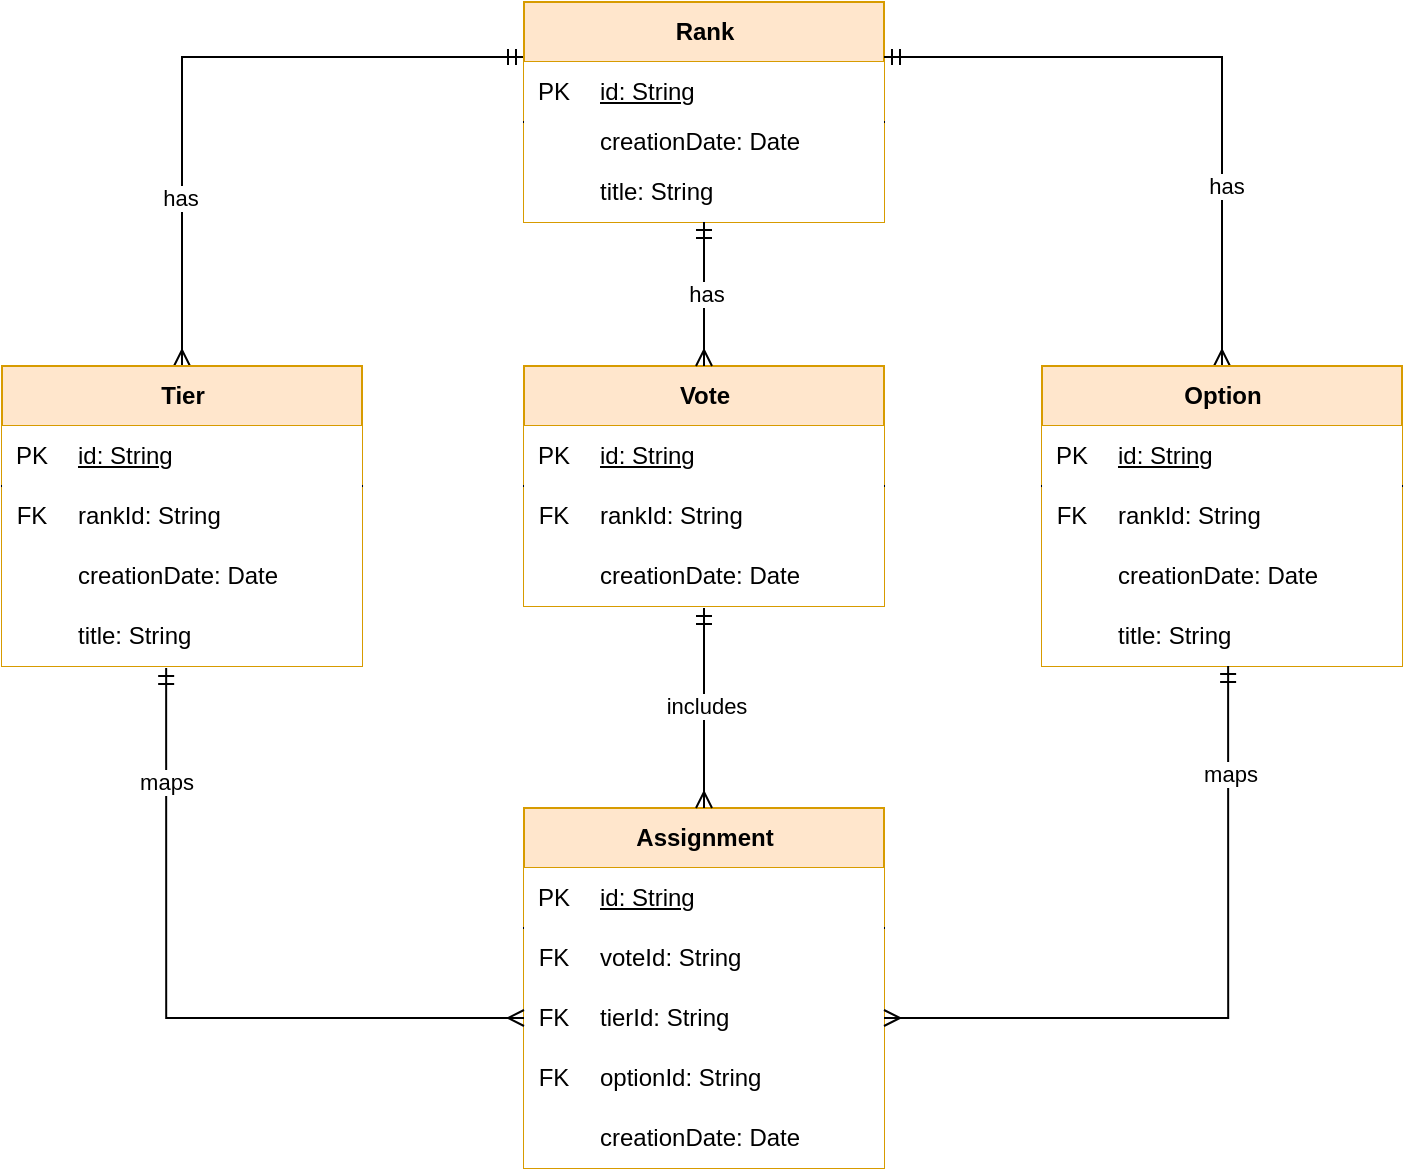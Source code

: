 <mxfile version="26.0.9" pages="2">
  <diagram id="C5RBs43oDa-KdzZeNtuy" name="DomainEntities">
    <mxGraphModel dx="1195" dy="697" grid="1" gridSize="10" guides="1" tooltips="1" connect="1" arrows="1" fold="1" page="1" pageScale="1" pageWidth="827" pageHeight="1169" math="0" shadow="0">
      <root>
        <mxCell id="WIyWlLk6GJQsqaUBKTNV-0" />
        <mxCell id="WIyWlLk6GJQsqaUBKTNV-1" parent="WIyWlLk6GJQsqaUBKTNV-0" />
        <mxCell id="fkrr19BBSiYLOaLk3mBd-86" style="edgeStyle=orthogonalEdgeStyle;rounded=0;orthogonalLoop=1;jettySize=auto;html=1;exitX=0.5;exitY=0;exitDx=0;exitDy=0;entryX=0;entryY=0.25;entryDx=0;entryDy=0;endArrow=ERmandOne;endFill=0;startArrow=ERmany;startFill=0;" edge="1" parent="WIyWlLk6GJQsqaUBKTNV-1" source="fkrr19BBSiYLOaLk3mBd-0" target="fkrr19BBSiYLOaLk3mBd-13">
          <mxGeometry relative="1" as="geometry" />
        </mxCell>
        <mxCell id="fkrr19BBSiYLOaLk3mBd-94" value="has" style="edgeLabel;html=1;align=center;verticalAlign=middle;resizable=0;points=[];" vertex="1" connectable="0" parent="fkrr19BBSiYLOaLk3mBd-86">
          <mxGeometry x="-0.484" y="1" relative="1" as="geometry">
            <mxPoint as="offset" />
          </mxGeometry>
        </mxCell>
        <mxCell id="fkrr19BBSiYLOaLk3mBd-0" value="Tier" style="shape=table;startSize=30;container=1;collapsible=1;childLayout=tableLayout;fixedRows=1;rowLines=0;fontStyle=1;align=center;resizeLast=1;html=1;fillColor=#ffe6cc;strokeColor=#d79b00;fillStyle=solid;" vertex="1" parent="WIyWlLk6GJQsqaUBKTNV-1">
          <mxGeometry x="40" y="222" width="180" height="150" as="geometry" />
        </mxCell>
        <mxCell id="fkrr19BBSiYLOaLk3mBd-1" value="" style="shape=tableRow;horizontal=0;startSize=0;swimlaneHead=0;swimlaneBody=0;fillColor=none;collapsible=0;dropTarget=0;points=[[0,0.5],[1,0.5]];portConstraint=eastwest;top=0;left=0;right=0;bottom=1;" vertex="1" parent="fkrr19BBSiYLOaLk3mBd-0">
          <mxGeometry y="30" width="180" height="30" as="geometry" />
        </mxCell>
        <mxCell id="fkrr19BBSiYLOaLk3mBd-2" value="PK" style="shape=partialRectangle;connectable=0;fillColor=default;top=0;left=0;bottom=0;right=0;fontStyle=0;overflow=hidden;whiteSpace=wrap;html=1;" vertex="1" parent="fkrr19BBSiYLOaLk3mBd-1">
          <mxGeometry width="30" height="30" as="geometry">
            <mxRectangle width="30" height="30" as="alternateBounds" />
          </mxGeometry>
        </mxCell>
        <mxCell id="fkrr19BBSiYLOaLk3mBd-3" value="id: String" style="shape=partialRectangle;connectable=0;fillColor=default;top=0;left=0;bottom=0;right=0;align=left;spacingLeft=6;fontStyle=4;overflow=hidden;whiteSpace=wrap;html=1;" vertex="1" parent="fkrr19BBSiYLOaLk3mBd-1">
          <mxGeometry x="30" width="150" height="30" as="geometry">
            <mxRectangle width="150" height="30" as="alternateBounds" />
          </mxGeometry>
        </mxCell>
        <mxCell id="fkrr19BBSiYLOaLk3mBd-4" value="" style="shape=tableRow;horizontal=0;startSize=0;swimlaneHead=0;swimlaneBody=0;fillColor=none;collapsible=0;dropTarget=0;points=[[0,0.5],[1,0.5]];portConstraint=eastwest;top=0;left=0;right=0;bottom=0;" vertex="1" parent="fkrr19BBSiYLOaLk3mBd-0">
          <mxGeometry y="60" width="180" height="30" as="geometry" />
        </mxCell>
        <mxCell id="fkrr19BBSiYLOaLk3mBd-5" value="FK" style="shape=partialRectangle;connectable=0;fillColor=default;top=0;left=0;bottom=0;right=0;editable=1;overflow=hidden;whiteSpace=wrap;html=1;" vertex="1" parent="fkrr19BBSiYLOaLk3mBd-4">
          <mxGeometry width="30" height="30" as="geometry">
            <mxRectangle width="30" height="30" as="alternateBounds" />
          </mxGeometry>
        </mxCell>
        <mxCell id="fkrr19BBSiYLOaLk3mBd-6" value="rankId: String" style="shape=partialRectangle;connectable=0;fillColor=default;top=0;left=0;bottom=0;right=0;align=left;spacingLeft=6;overflow=hidden;whiteSpace=wrap;html=1;" vertex="1" parent="fkrr19BBSiYLOaLk3mBd-4">
          <mxGeometry x="30" width="150" height="30" as="geometry">
            <mxRectangle width="150" height="30" as="alternateBounds" />
          </mxGeometry>
        </mxCell>
        <mxCell id="fkrr19BBSiYLOaLk3mBd-7" value="" style="shape=tableRow;horizontal=0;startSize=0;swimlaneHead=0;swimlaneBody=0;fillColor=none;collapsible=0;dropTarget=0;points=[[0,0.5],[1,0.5]];portConstraint=eastwest;top=0;left=0;right=0;bottom=0;" vertex="1" parent="fkrr19BBSiYLOaLk3mBd-0">
          <mxGeometry y="90" width="180" height="30" as="geometry" />
        </mxCell>
        <mxCell id="fkrr19BBSiYLOaLk3mBd-8" value="" style="shape=partialRectangle;connectable=0;fillColor=default;top=0;left=0;bottom=0;right=0;editable=1;overflow=hidden;whiteSpace=wrap;html=1;" vertex="1" parent="fkrr19BBSiYLOaLk3mBd-7">
          <mxGeometry width="30" height="30" as="geometry">
            <mxRectangle width="30" height="30" as="alternateBounds" />
          </mxGeometry>
        </mxCell>
        <mxCell id="fkrr19BBSiYLOaLk3mBd-9" value="creationDate: Date" style="shape=partialRectangle;connectable=0;fillColor=default;top=0;left=0;bottom=0;right=0;align=left;spacingLeft=6;overflow=hidden;whiteSpace=wrap;html=1;" vertex="1" parent="fkrr19BBSiYLOaLk3mBd-7">
          <mxGeometry x="30" width="150" height="30" as="geometry">
            <mxRectangle width="150" height="30" as="alternateBounds" />
          </mxGeometry>
        </mxCell>
        <mxCell id="fkrr19BBSiYLOaLk3mBd-10" value="" style="shape=tableRow;horizontal=0;startSize=0;swimlaneHead=0;swimlaneBody=0;fillColor=none;collapsible=0;dropTarget=0;points=[[0,0.5],[1,0.5]];portConstraint=eastwest;top=0;left=0;right=0;bottom=0;" vertex="1" parent="fkrr19BBSiYLOaLk3mBd-0">
          <mxGeometry y="120" width="180" height="30" as="geometry" />
        </mxCell>
        <mxCell id="fkrr19BBSiYLOaLk3mBd-11" value="" style="shape=partialRectangle;connectable=0;fillColor=default;top=0;left=0;bottom=0;right=0;editable=1;overflow=hidden;whiteSpace=wrap;html=1;" vertex="1" parent="fkrr19BBSiYLOaLk3mBd-10">
          <mxGeometry width="30" height="30" as="geometry">
            <mxRectangle width="30" height="30" as="alternateBounds" />
          </mxGeometry>
        </mxCell>
        <mxCell id="fkrr19BBSiYLOaLk3mBd-12" value="title: String" style="shape=partialRectangle;connectable=0;fillColor=default;top=0;left=0;bottom=0;right=0;align=left;spacingLeft=6;overflow=hidden;whiteSpace=wrap;html=1;" vertex="1" parent="fkrr19BBSiYLOaLk3mBd-10">
          <mxGeometry x="30" width="150" height="30" as="geometry">
            <mxRectangle width="150" height="30" as="alternateBounds" />
          </mxGeometry>
        </mxCell>
        <mxCell id="fkrr19BBSiYLOaLk3mBd-13" value="Rank" style="shape=table;startSize=30;container=1;collapsible=1;childLayout=tableLayout;fixedRows=1;rowLines=0;fontStyle=1;align=center;resizeLast=1;html=1;fillColor=#ffe6cc;strokeColor=#d79b00;fillStyle=solid;" vertex="1" parent="WIyWlLk6GJQsqaUBKTNV-1">
          <mxGeometry x="301" y="40" width="180" height="110" as="geometry" />
        </mxCell>
        <mxCell id="fkrr19BBSiYLOaLk3mBd-14" value="" style="shape=tableRow;horizontal=0;startSize=0;swimlaneHead=0;swimlaneBody=0;fillColor=none;collapsible=0;dropTarget=0;points=[[0,0.5],[1,0.5]];portConstraint=eastwest;top=0;left=0;right=0;bottom=1;" vertex="1" parent="fkrr19BBSiYLOaLk3mBd-13">
          <mxGeometry y="30" width="180" height="30" as="geometry" />
        </mxCell>
        <mxCell id="fkrr19BBSiYLOaLk3mBd-15" value="PK" style="shape=partialRectangle;connectable=0;fillColor=default;top=0;left=0;bottom=0;right=0;fontStyle=0;overflow=hidden;whiteSpace=wrap;html=1;" vertex="1" parent="fkrr19BBSiYLOaLk3mBd-14">
          <mxGeometry width="30" height="30" as="geometry">
            <mxRectangle width="30" height="30" as="alternateBounds" />
          </mxGeometry>
        </mxCell>
        <mxCell id="fkrr19BBSiYLOaLk3mBd-16" value="id: String" style="shape=partialRectangle;connectable=0;fillColor=default;top=0;left=0;bottom=0;right=0;align=left;spacingLeft=6;fontStyle=4;overflow=hidden;whiteSpace=wrap;html=1;" vertex="1" parent="fkrr19BBSiYLOaLk3mBd-14">
          <mxGeometry x="30" width="150" height="30" as="geometry">
            <mxRectangle width="150" height="30" as="alternateBounds" />
          </mxGeometry>
        </mxCell>
        <mxCell id="fkrr19BBSiYLOaLk3mBd-17" value="" style="shape=tableRow;horizontal=0;startSize=0;swimlaneHead=0;swimlaneBody=0;fillColor=none;collapsible=0;dropTarget=0;points=[[0,0.5],[1,0.5]];portConstraint=eastwest;top=0;left=0;right=0;bottom=0;" vertex="1" parent="fkrr19BBSiYLOaLk3mBd-13">
          <mxGeometry y="60" width="180" height="20" as="geometry" />
        </mxCell>
        <mxCell id="fkrr19BBSiYLOaLk3mBd-18" value="" style="shape=partialRectangle;connectable=0;fillColor=default;top=0;left=0;bottom=0;right=0;editable=1;overflow=hidden;whiteSpace=wrap;html=1;" vertex="1" parent="fkrr19BBSiYLOaLk3mBd-17">
          <mxGeometry width="30" height="20" as="geometry">
            <mxRectangle width="30" height="20" as="alternateBounds" />
          </mxGeometry>
        </mxCell>
        <mxCell id="fkrr19BBSiYLOaLk3mBd-19" value="creationDate: Date" style="shape=partialRectangle;connectable=0;fillColor=default;top=0;left=0;bottom=0;right=0;align=left;spacingLeft=6;overflow=hidden;whiteSpace=wrap;html=1;" vertex="1" parent="fkrr19BBSiYLOaLk3mBd-17">
          <mxGeometry x="30" width="150" height="20" as="geometry">
            <mxRectangle width="150" height="20" as="alternateBounds" />
          </mxGeometry>
        </mxCell>
        <mxCell id="fkrr19BBSiYLOaLk3mBd-20" value="" style="shape=tableRow;horizontal=0;startSize=0;swimlaneHead=0;swimlaneBody=0;fillColor=none;collapsible=0;dropTarget=0;points=[[0,0.5],[1,0.5]];portConstraint=eastwest;top=0;left=0;right=0;bottom=0;" vertex="1" parent="fkrr19BBSiYLOaLk3mBd-13">
          <mxGeometry y="80" width="180" height="30" as="geometry" />
        </mxCell>
        <mxCell id="fkrr19BBSiYLOaLk3mBd-21" value="" style="shape=partialRectangle;connectable=0;fillColor=default;top=0;left=0;bottom=0;right=0;editable=1;overflow=hidden;whiteSpace=wrap;html=1;" vertex="1" parent="fkrr19BBSiYLOaLk3mBd-20">
          <mxGeometry width="30" height="30" as="geometry">
            <mxRectangle width="30" height="30" as="alternateBounds" />
          </mxGeometry>
        </mxCell>
        <mxCell id="fkrr19BBSiYLOaLk3mBd-22" value="title: String" style="shape=partialRectangle;connectable=0;fillColor=default;top=0;left=0;bottom=0;right=0;align=left;spacingLeft=6;overflow=hidden;whiteSpace=wrap;html=1;" vertex="1" parent="fkrr19BBSiYLOaLk3mBd-20">
          <mxGeometry x="30" width="150" height="30" as="geometry">
            <mxRectangle width="150" height="30" as="alternateBounds" />
          </mxGeometry>
        </mxCell>
        <mxCell id="fkrr19BBSiYLOaLk3mBd-26" value="Vote" style="shape=table;startSize=30;container=1;collapsible=1;childLayout=tableLayout;fixedRows=1;rowLines=0;fontStyle=1;align=center;resizeLast=1;html=1;fillColor=#ffe6cc;strokeColor=#d79b00;fillStyle=solid;" vertex="1" parent="WIyWlLk6GJQsqaUBKTNV-1">
          <mxGeometry x="301" y="222" width="180" height="120" as="geometry" />
        </mxCell>
        <mxCell id="fkrr19BBSiYLOaLk3mBd-27" value="" style="shape=tableRow;horizontal=0;startSize=0;swimlaneHead=0;swimlaneBody=0;fillColor=none;collapsible=0;dropTarget=0;points=[[0,0.5],[1,0.5]];portConstraint=eastwest;top=0;left=0;right=0;bottom=1;" vertex="1" parent="fkrr19BBSiYLOaLk3mBd-26">
          <mxGeometry y="30" width="180" height="30" as="geometry" />
        </mxCell>
        <mxCell id="fkrr19BBSiYLOaLk3mBd-28" value="&lt;span style=&quot;font-weight: normal;&quot;&gt;PK&lt;/span&gt;" style="shape=partialRectangle;connectable=0;fillColor=default;top=0;left=0;bottom=0;right=0;fontStyle=1;overflow=hidden;whiteSpace=wrap;html=1;" vertex="1" parent="fkrr19BBSiYLOaLk3mBd-27">
          <mxGeometry width="30" height="30" as="geometry">
            <mxRectangle width="30" height="30" as="alternateBounds" />
          </mxGeometry>
        </mxCell>
        <mxCell id="fkrr19BBSiYLOaLk3mBd-29" value="&lt;span style=&quot;font-weight: normal;&quot;&gt;id: String&lt;/span&gt;" style="shape=partialRectangle;connectable=0;fillColor=default;top=0;left=0;bottom=0;right=0;align=left;spacingLeft=6;fontStyle=5;overflow=hidden;whiteSpace=wrap;html=1;" vertex="1" parent="fkrr19BBSiYLOaLk3mBd-27">
          <mxGeometry x="30" width="150" height="30" as="geometry">
            <mxRectangle width="150" height="30" as="alternateBounds" />
          </mxGeometry>
        </mxCell>
        <mxCell id="fkrr19BBSiYLOaLk3mBd-30" value="" style="shape=tableRow;horizontal=0;startSize=0;swimlaneHead=0;swimlaneBody=0;fillColor=none;collapsible=0;dropTarget=0;points=[[0,0.5],[1,0.5]];portConstraint=eastwest;top=0;left=0;right=0;bottom=0;" vertex="1" parent="fkrr19BBSiYLOaLk3mBd-26">
          <mxGeometry y="60" width="180" height="30" as="geometry" />
        </mxCell>
        <mxCell id="fkrr19BBSiYLOaLk3mBd-31" value="FK" style="shape=partialRectangle;connectable=0;fillColor=default;top=0;left=0;bottom=0;right=0;editable=1;overflow=hidden;whiteSpace=wrap;html=1;" vertex="1" parent="fkrr19BBSiYLOaLk3mBd-30">
          <mxGeometry width="30" height="30" as="geometry">
            <mxRectangle width="30" height="30" as="alternateBounds" />
          </mxGeometry>
        </mxCell>
        <mxCell id="fkrr19BBSiYLOaLk3mBd-32" value="rankId: String" style="shape=partialRectangle;connectable=0;fillColor=default;top=0;left=0;bottom=0;right=0;align=left;spacingLeft=6;overflow=hidden;whiteSpace=wrap;html=1;" vertex="1" parent="fkrr19BBSiYLOaLk3mBd-30">
          <mxGeometry x="30" width="150" height="30" as="geometry">
            <mxRectangle width="150" height="30" as="alternateBounds" />
          </mxGeometry>
        </mxCell>
        <mxCell id="fkrr19BBSiYLOaLk3mBd-33" value="" style="shape=tableRow;horizontal=0;startSize=0;swimlaneHead=0;swimlaneBody=0;fillColor=none;collapsible=0;dropTarget=0;points=[[0,0.5],[1,0.5]];portConstraint=eastwest;top=0;left=0;right=0;bottom=0;" vertex="1" parent="fkrr19BBSiYLOaLk3mBd-26">
          <mxGeometry y="90" width="180" height="30" as="geometry" />
        </mxCell>
        <mxCell id="fkrr19BBSiYLOaLk3mBd-34" value="" style="shape=partialRectangle;connectable=0;fillColor=default;top=0;left=0;bottom=0;right=0;editable=1;overflow=hidden;whiteSpace=wrap;html=1;" vertex="1" parent="fkrr19BBSiYLOaLk3mBd-33">
          <mxGeometry width="30" height="30" as="geometry">
            <mxRectangle width="30" height="30" as="alternateBounds" />
          </mxGeometry>
        </mxCell>
        <mxCell id="fkrr19BBSiYLOaLk3mBd-35" value="creationDate: Date" style="shape=partialRectangle;connectable=0;fillColor=default;top=0;left=0;bottom=0;right=0;align=left;spacingLeft=6;overflow=hidden;whiteSpace=wrap;html=1;" vertex="1" parent="fkrr19BBSiYLOaLk3mBd-33">
          <mxGeometry x="30" width="150" height="30" as="geometry">
            <mxRectangle width="150" height="30" as="alternateBounds" />
          </mxGeometry>
        </mxCell>
        <mxCell id="fkrr19BBSiYLOaLk3mBd-39" value="Assignment" style="shape=table;startSize=30;container=1;collapsible=1;childLayout=tableLayout;fixedRows=1;rowLines=0;fontStyle=1;align=center;resizeLast=1;html=1;fillColor=#ffe6cc;strokeColor=#d79b00;fillStyle=solid;" vertex="1" parent="WIyWlLk6GJQsqaUBKTNV-1">
          <mxGeometry x="301" y="443" width="180" height="180" as="geometry" />
        </mxCell>
        <mxCell id="fkrr19BBSiYLOaLk3mBd-40" value="" style="shape=tableRow;horizontal=0;startSize=0;swimlaneHead=0;swimlaneBody=0;fillColor=none;collapsible=0;dropTarget=0;points=[[0,0.5],[1,0.5]];portConstraint=eastwest;top=0;left=0;right=0;bottom=1;" vertex="1" parent="fkrr19BBSiYLOaLk3mBd-39">
          <mxGeometry y="30" width="180" height="30" as="geometry" />
        </mxCell>
        <mxCell id="fkrr19BBSiYLOaLk3mBd-41" value="PK" style="shape=partialRectangle;connectable=0;fillColor=default;top=0;left=0;bottom=0;right=0;fontStyle=0;overflow=hidden;whiteSpace=wrap;html=1;" vertex="1" parent="fkrr19BBSiYLOaLk3mBd-40">
          <mxGeometry width="30" height="30" as="geometry">
            <mxRectangle width="30" height="30" as="alternateBounds" />
          </mxGeometry>
        </mxCell>
        <mxCell id="fkrr19BBSiYLOaLk3mBd-42" value="id: String" style="shape=partialRectangle;connectable=0;fillColor=default;top=0;left=0;bottom=0;right=0;align=left;spacingLeft=6;fontStyle=4;overflow=hidden;whiteSpace=wrap;html=1;" vertex="1" parent="fkrr19BBSiYLOaLk3mBd-40">
          <mxGeometry x="30" width="150" height="30" as="geometry">
            <mxRectangle width="150" height="30" as="alternateBounds" />
          </mxGeometry>
        </mxCell>
        <mxCell id="fkrr19BBSiYLOaLk3mBd-43" value="" style="shape=tableRow;horizontal=0;startSize=0;swimlaneHead=0;swimlaneBody=0;fillColor=none;collapsible=0;dropTarget=0;points=[[0,0.5],[1,0.5]];portConstraint=eastwest;top=0;left=0;right=0;bottom=0;" vertex="1" parent="fkrr19BBSiYLOaLk3mBd-39">
          <mxGeometry y="60" width="180" height="30" as="geometry" />
        </mxCell>
        <mxCell id="fkrr19BBSiYLOaLk3mBd-44" value="FK" style="shape=partialRectangle;connectable=0;fillColor=default;top=0;left=0;bottom=0;right=0;editable=1;overflow=hidden;whiteSpace=wrap;html=1;" vertex="1" parent="fkrr19BBSiYLOaLk3mBd-43">
          <mxGeometry width="30" height="30" as="geometry">
            <mxRectangle width="30" height="30" as="alternateBounds" />
          </mxGeometry>
        </mxCell>
        <mxCell id="fkrr19BBSiYLOaLk3mBd-45" value="voteId: String" style="shape=partialRectangle;connectable=0;fillColor=default;top=0;left=0;bottom=0;right=0;align=left;spacingLeft=6;overflow=hidden;whiteSpace=wrap;html=1;" vertex="1" parent="fkrr19BBSiYLOaLk3mBd-43">
          <mxGeometry x="30" width="150" height="30" as="geometry">
            <mxRectangle width="150" height="30" as="alternateBounds" />
          </mxGeometry>
        </mxCell>
        <mxCell id="fkrr19BBSiYLOaLk3mBd-46" value="" style="shape=tableRow;horizontal=0;startSize=0;swimlaneHead=0;swimlaneBody=0;fillColor=none;collapsible=0;dropTarget=0;points=[[0,0.5],[1,0.5]];portConstraint=eastwest;top=0;left=0;right=0;bottom=0;" vertex="1" parent="fkrr19BBSiYLOaLk3mBd-39">
          <mxGeometry y="90" width="180" height="30" as="geometry" />
        </mxCell>
        <mxCell id="fkrr19BBSiYLOaLk3mBd-47" value="FK" style="shape=partialRectangle;connectable=0;fillColor=default;top=0;left=0;bottom=0;right=0;editable=1;overflow=hidden;whiteSpace=wrap;html=1;" vertex="1" parent="fkrr19BBSiYLOaLk3mBd-46">
          <mxGeometry width="30" height="30" as="geometry">
            <mxRectangle width="30" height="30" as="alternateBounds" />
          </mxGeometry>
        </mxCell>
        <mxCell id="fkrr19BBSiYLOaLk3mBd-48" value="tierId: String" style="shape=partialRectangle;connectable=0;fillColor=default;top=0;left=0;bottom=0;right=0;align=left;spacingLeft=6;overflow=hidden;whiteSpace=wrap;html=1;" vertex="1" parent="fkrr19BBSiYLOaLk3mBd-46">
          <mxGeometry x="30" width="150" height="30" as="geometry">
            <mxRectangle width="150" height="30" as="alternateBounds" />
          </mxGeometry>
        </mxCell>
        <mxCell id="fkrr19BBSiYLOaLk3mBd-49" value="" style="shape=tableRow;horizontal=0;startSize=0;swimlaneHead=0;swimlaneBody=0;fillColor=none;collapsible=0;dropTarget=0;points=[[0,0.5],[1,0.5]];portConstraint=eastwest;top=0;left=0;right=0;bottom=0;" vertex="1" parent="fkrr19BBSiYLOaLk3mBd-39">
          <mxGeometry y="120" width="180" height="30" as="geometry" />
        </mxCell>
        <mxCell id="fkrr19BBSiYLOaLk3mBd-50" value="FK" style="shape=partialRectangle;connectable=0;fillColor=default;top=0;left=0;bottom=0;right=0;editable=1;overflow=hidden;whiteSpace=wrap;html=1;" vertex="1" parent="fkrr19BBSiYLOaLk3mBd-49">
          <mxGeometry width="30" height="30" as="geometry">
            <mxRectangle width="30" height="30" as="alternateBounds" />
          </mxGeometry>
        </mxCell>
        <mxCell id="fkrr19BBSiYLOaLk3mBd-51" value="optionId: String" style="shape=partialRectangle;connectable=0;fillColor=default;top=0;left=0;bottom=0;right=0;align=left;spacingLeft=6;overflow=hidden;whiteSpace=wrap;html=1;" vertex="1" parent="fkrr19BBSiYLOaLk3mBd-49">
          <mxGeometry x="30" width="150" height="30" as="geometry">
            <mxRectangle width="150" height="30" as="alternateBounds" />
          </mxGeometry>
        </mxCell>
        <mxCell id="fkrr19BBSiYLOaLk3mBd-82" value="" style="shape=tableRow;horizontal=0;startSize=0;swimlaneHead=0;swimlaneBody=0;fillColor=none;collapsible=0;dropTarget=0;points=[[0,0.5],[1,0.5]];portConstraint=eastwest;top=0;left=0;right=0;bottom=0;" vertex="1" parent="fkrr19BBSiYLOaLk3mBd-39">
          <mxGeometry y="150" width="180" height="30" as="geometry" />
        </mxCell>
        <mxCell id="fkrr19BBSiYLOaLk3mBd-83" value="" style="shape=partialRectangle;connectable=0;fillColor=default;top=0;left=0;bottom=0;right=0;editable=1;overflow=hidden;whiteSpace=wrap;html=1;" vertex="1" parent="fkrr19BBSiYLOaLk3mBd-82">
          <mxGeometry width="30" height="30" as="geometry">
            <mxRectangle width="30" height="30" as="alternateBounds" />
          </mxGeometry>
        </mxCell>
        <mxCell id="fkrr19BBSiYLOaLk3mBd-84" value="creationDate: Date" style="shape=partialRectangle;connectable=0;fillColor=default;top=0;left=0;bottom=0;right=0;align=left;spacingLeft=6;overflow=hidden;whiteSpace=wrap;html=1;" vertex="1" parent="fkrr19BBSiYLOaLk3mBd-82">
          <mxGeometry x="30" width="150" height="30" as="geometry">
            <mxRectangle width="150" height="30" as="alternateBounds" />
          </mxGeometry>
        </mxCell>
        <mxCell id="fkrr19BBSiYLOaLk3mBd-87" style="edgeStyle=orthogonalEdgeStyle;rounded=0;orthogonalLoop=1;jettySize=auto;html=1;exitX=0.5;exitY=0;exitDx=0;exitDy=0;entryX=1;entryY=0.25;entryDx=0;entryDy=0;endArrow=ERmandOne;endFill=0;startArrow=ERmany;startFill=0;" edge="1" parent="WIyWlLk6GJQsqaUBKTNV-1" source="fkrr19BBSiYLOaLk3mBd-52" target="fkrr19BBSiYLOaLk3mBd-13">
          <mxGeometry relative="1" as="geometry" />
        </mxCell>
        <mxCell id="fkrr19BBSiYLOaLk3mBd-93" value="has" style="edgeLabel;html=1;align=center;verticalAlign=middle;resizable=0;points=[];" vertex="1" connectable="0" parent="fkrr19BBSiYLOaLk3mBd-87">
          <mxGeometry x="-0.44" y="-2" relative="1" as="geometry">
            <mxPoint as="offset" />
          </mxGeometry>
        </mxCell>
        <mxCell id="fkrr19BBSiYLOaLk3mBd-52" value="Option" style="shape=table;startSize=30;container=1;collapsible=1;childLayout=tableLayout;fixedRows=1;rowLines=0;fontStyle=1;align=center;resizeLast=1;html=1;fillColor=#ffe6cc;strokeColor=#d79b00;fillStyle=solid;" vertex="1" parent="WIyWlLk6GJQsqaUBKTNV-1">
          <mxGeometry x="560" y="222" width="180" height="150" as="geometry" />
        </mxCell>
        <mxCell id="fkrr19BBSiYLOaLk3mBd-53" value="" style="shape=tableRow;horizontal=0;startSize=0;swimlaneHead=0;swimlaneBody=0;fillColor=none;collapsible=0;dropTarget=0;points=[[0,0.5],[1,0.5]];portConstraint=eastwest;top=0;left=0;right=0;bottom=1;" vertex="1" parent="fkrr19BBSiYLOaLk3mBd-52">
          <mxGeometry y="30" width="180" height="30" as="geometry" />
        </mxCell>
        <mxCell id="fkrr19BBSiYLOaLk3mBd-54" value="PK" style="shape=partialRectangle;connectable=0;fillColor=default;top=0;left=0;bottom=0;right=0;fontStyle=0;overflow=hidden;whiteSpace=wrap;html=1;" vertex="1" parent="fkrr19BBSiYLOaLk3mBd-53">
          <mxGeometry width="30" height="30" as="geometry">
            <mxRectangle width="30" height="30" as="alternateBounds" />
          </mxGeometry>
        </mxCell>
        <mxCell id="fkrr19BBSiYLOaLk3mBd-55" value="id: String" style="shape=partialRectangle;connectable=0;fillColor=default;top=0;left=0;bottom=0;right=0;align=left;spacingLeft=6;fontStyle=4;overflow=hidden;whiteSpace=wrap;html=1;" vertex="1" parent="fkrr19BBSiYLOaLk3mBd-53">
          <mxGeometry x="30" width="150" height="30" as="geometry">
            <mxRectangle width="150" height="30" as="alternateBounds" />
          </mxGeometry>
        </mxCell>
        <mxCell id="fkrr19BBSiYLOaLk3mBd-56" value="" style="shape=tableRow;horizontal=0;startSize=0;swimlaneHead=0;swimlaneBody=0;fillColor=none;collapsible=0;dropTarget=0;points=[[0,0.5],[1,0.5]];portConstraint=eastwest;top=0;left=0;right=0;bottom=0;" vertex="1" parent="fkrr19BBSiYLOaLk3mBd-52">
          <mxGeometry y="60" width="180" height="30" as="geometry" />
        </mxCell>
        <mxCell id="fkrr19BBSiYLOaLk3mBd-57" value="FK" style="shape=partialRectangle;connectable=0;fillColor=default;top=0;left=0;bottom=0;right=0;editable=1;overflow=hidden;whiteSpace=wrap;html=1;" vertex="1" parent="fkrr19BBSiYLOaLk3mBd-56">
          <mxGeometry width="30" height="30" as="geometry">
            <mxRectangle width="30" height="30" as="alternateBounds" />
          </mxGeometry>
        </mxCell>
        <mxCell id="fkrr19BBSiYLOaLk3mBd-58" value="rankId: String" style="shape=partialRectangle;connectable=0;fillColor=default;top=0;left=0;bottom=0;right=0;align=left;spacingLeft=6;overflow=hidden;whiteSpace=wrap;html=1;" vertex="1" parent="fkrr19BBSiYLOaLk3mBd-56">
          <mxGeometry x="30" width="150" height="30" as="geometry">
            <mxRectangle width="150" height="30" as="alternateBounds" />
          </mxGeometry>
        </mxCell>
        <mxCell id="fkrr19BBSiYLOaLk3mBd-59" value="" style="shape=tableRow;horizontal=0;startSize=0;swimlaneHead=0;swimlaneBody=0;fillColor=none;collapsible=0;dropTarget=0;points=[[0,0.5],[1,0.5]];portConstraint=eastwest;top=0;left=0;right=0;bottom=0;" vertex="1" parent="fkrr19BBSiYLOaLk3mBd-52">
          <mxGeometry y="90" width="180" height="30" as="geometry" />
        </mxCell>
        <mxCell id="fkrr19BBSiYLOaLk3mBd-60" value="" style="shape=partialRectangle;connectable=0;fillColor=default;top=0;left=0;bottom=0;right=0;editable=1;overflow=hidden;whiteSpace=wrap;html=1;" vertex="1" parent="fkrr19BBSiYLOaLk3mBd-59">
          <mxGeometry width="30" height="30" as="geometry">
            <mxRectangle width="30" height="30" as="alternateBounds" />
          </mxGeometry>
        </mxCell>
        <mxCell id="fkrr19BBSiYLOaLk3mBd-61" value="creationDate: Date" style="shape=partialRectangle;connectable=0;fillColor=default;top=0;left=0;bottom=0;right=0;align=left;spacingLeft=6;overflow=hidden;whiteSpace=wrap;html=1;" vertex="1" parent="fkrr19BBSiYLOaLk3mBd-59">
          <mxGeometry x="30" width="150" height="30" as="geometry">
            <mxRectangle width="150" height="30" as="alternateBounds" />
          </mxGeometry>
        </mxCell>
        <mxCell id="fkrr19BBSiYLOaLk3mBd-62" value="" style="shape=tableRow;horizontal=0;startSize=0;swimlaneHead=0;swimlaneBody=0;fillColor=none;collapsible=0;dropTarget=0;points=[[0,0.5],[1,0.5]];portConstraint=eastwest;top=0;left=0;right=0;bottom=0;" vertex="1" parent="fkrr19BBSiYLOaLk3mBd-52">
          <mxGeometry y="120" width="180" height="30" as="geometry" />
        </mxCell>
        <mxCell id="fkrr19BBSiYLOaLk3mBd-63" value="" style="shape=partialRectangle;connectable=0;fillColor=default;top=0;left=0;bottom=0;right=0;editable=1;overflow=hidden;whiteSpace=wrap;html=1;" vertex="1" parent="fkrr19BBSiYLOaLk3mBd-62">
          <mxGeometry width="30" height="30" as="geometry">
            <mxRectangle width="30" height="30" as="alternateBounds" />
          </mxGeometry>
        </mxCell>
        <mxCell id="fkrr19BBSiYLOaLk3mBd-64" value="title: String" style="shape=partialRectangle;connectable=0;fillColor=default;top=0;left=0;bottom=0;right=0;align=left;spacingLeft=6;overflow=hidden;whiteSpace=wrap;html=1;" vertex="1" parent="fkrr19BBSiYLOaLk3mBd-62">
          <mxGeometry x="30" width="150" height="30" as="geometry">
            <mxRectangle width="150" height="30" as="alternateBounds" />
          </mxGeometry>
        </mxCell>
        <mxCell id="fkrr19BBSiYLOaLk3mBd-88" style="edgeStyle=orthogonalEdgeStyle;rounded=0;orthogonalLoop=1;jettySize=auto;html=1;exitX=0.5;exitY=0;exitDx=0;exitDy=0;entryX=0.5;entryY=1;entryDx=0;entryDy=0;entryPerimeter=0;endArrow=ERmandOne;endFill=0;startArrow=ERmany;startFill=0;" edge="1" parent="WIyWlLk6GJQsqaUBKTNV-1" source="fkrr19BBSiYLOaLk3mBd-26" target="fkrr19BBSiYLOaLk3mBd-20">
          <mxGeometry relative="1" as="geometry" />
        </mxCell>
        <mxCell id="fkrr19BBSiYLOaLk3mBd-92" value="has" style="edgeLabel;html=1;align=center;verticalAlign=middle;resizable=0;points=[];" vertex="1" connectable="0" parent="fkrr19BBSiYLOaLk3mBd-88">
          <mxGeometry x="0.014" y="-1" relative="1" as="geometry">
            <mxPoint as="offset" />
          </mxGeometry>
        </mxCell>
        <mxCell id="fkrr19BBSiYLOaLk3mBd-89" style="edgeStyle=orthogonalEdgeStyle;rounded=0;orthogonalLoop=1;jettySize=auto;html=1;exitX=1;exitY=0.5;exitDx=0;exitDy=0;entryX=0.517;entryY=1;entryDx=0;entryDy=0;entryPerimeter=0;endArrow=ERmandOne;endFill=0;startArrow=ERmany;startFill=0;" edge="1" parent="WIyWlLk6GJQsqaUBKTNV-1" source="fkrr19BBSiYLOaLk3mBd-46" target="fkrr19BBSiYLOaLk3mBd-62">
          <mxGeometry relative="1" as="geometry" />
        </mxCell>
        <mxCell id="fkrr19BBSiYLOaLk3mBd-95" value="maps" style="edgeLabel;html=1;align=center;verticalAlign=middle;resizable=0;points=[];" vertex="1" connectable="0" parent="fkrr19BBSiYLOaLk3mBd-89">
          <mxGeometry x="0.688" y="-1" relative="1" as="geometry">
            <mxPoint as="offset" />
          </mxGeometry>
        </mxCell>
        <mxCell id="fkrr19BBSiYLOaLk3mBd-90" style="edgeStyle=orthogonalEdgeStyle;rounded=0;orthogonalLoop=1;jettySize=auto;html=1;exitX=0;exitY=0.5;exitDx=0;exitDy=0;entryX=0.456;entryY=1.033;entryDx=0;entryDy=0;entryPerimeter=0;endArrow=ERmandOne;endFill=0;startArrow=ERmany;startFill=0;" edge="1" parent="WIyWlLk6GJQsqaUBKTNV-1" source="fkrr19BBSiYLOaLk3mBd-46" target="fkrr19BBSiYLOaLk3mBd-10">
          <mxGeometry relative="1" as="geometry" />
        </mxCell>
        <mxCell id="fkrr19BBSiYLOaLk3mBd-96" value="maps" style="edgeLabel;html=1;align=center;verticalAlign=middle;resizable=0;points=[];" vertex="1" connectable="0" parent="fkrr19BBSiYLOaLk3mBd-90">
          <mxGeometry x="0.628" relative="1" as="geometry">
            <mxPoint y="-9" as="offset" />
          </mxGeometry>
        </mxCell>
        <mxCell id="fkrr19BBSiYLOaLk3mBd-91" style="edgeStyle=orthogonalEdgeStyle;rounded=0;orthogonalLoop=1;jettySize=auto;html=1;exitX=0.5;exitY=0;exitDx=0;exitDy=0;entryX=0.5;entryY=1.033;entryDx=0;entryDy=0;entryPerimeter=0;endArrow=ERmandOne;endFill=0;startArrow=ERmany;startFill=0;" edge="1" parent="WIyWlLk6GJQsqaUBKTNV-1" source="fkrr19BBSiYLOaLk3mBd-39" target="fkrr19BBSiYLOaLk3mBd-33">
          <mxGeometry relative="1" as="geometry" />
        </mxCell>
        <mxCell id="fkrr19BBSiYLOaLk3mBd-97" value="includes" style="edgeLabel;html=1;align=center;verticalAlign=middle;resizable=0;points=[];" vertex="1" connectable="0" parent="fkrr19BBSiYLOaLk3mBd-91">
          <mxGeometry x="0.033" y="-1" relative="1" as="geometry">
            <mxPoint as="offset" />
          </mxGeometry>
        </mxCell>
      </root>
    </mxGraphModel>
  </diagram>
  <diagram id="UR_e71lCvoWG7slt7Nx1" name="Page-2">
    <mxGraphModel dx="1434" dy="836" grid="1" gridSize="10" guides="1" tooltips="1" connect="1" arrows="1" fold="1" page="1" pageScale="1" pageWidth="850" pageHeight="1100" math="0" shadow="0">
      <root>
        <mxCell id="0" />
        <mxCell id="1" parent="0" />
      </root>
    </mxGraphModel>
  </diagram>
</mxfile>
